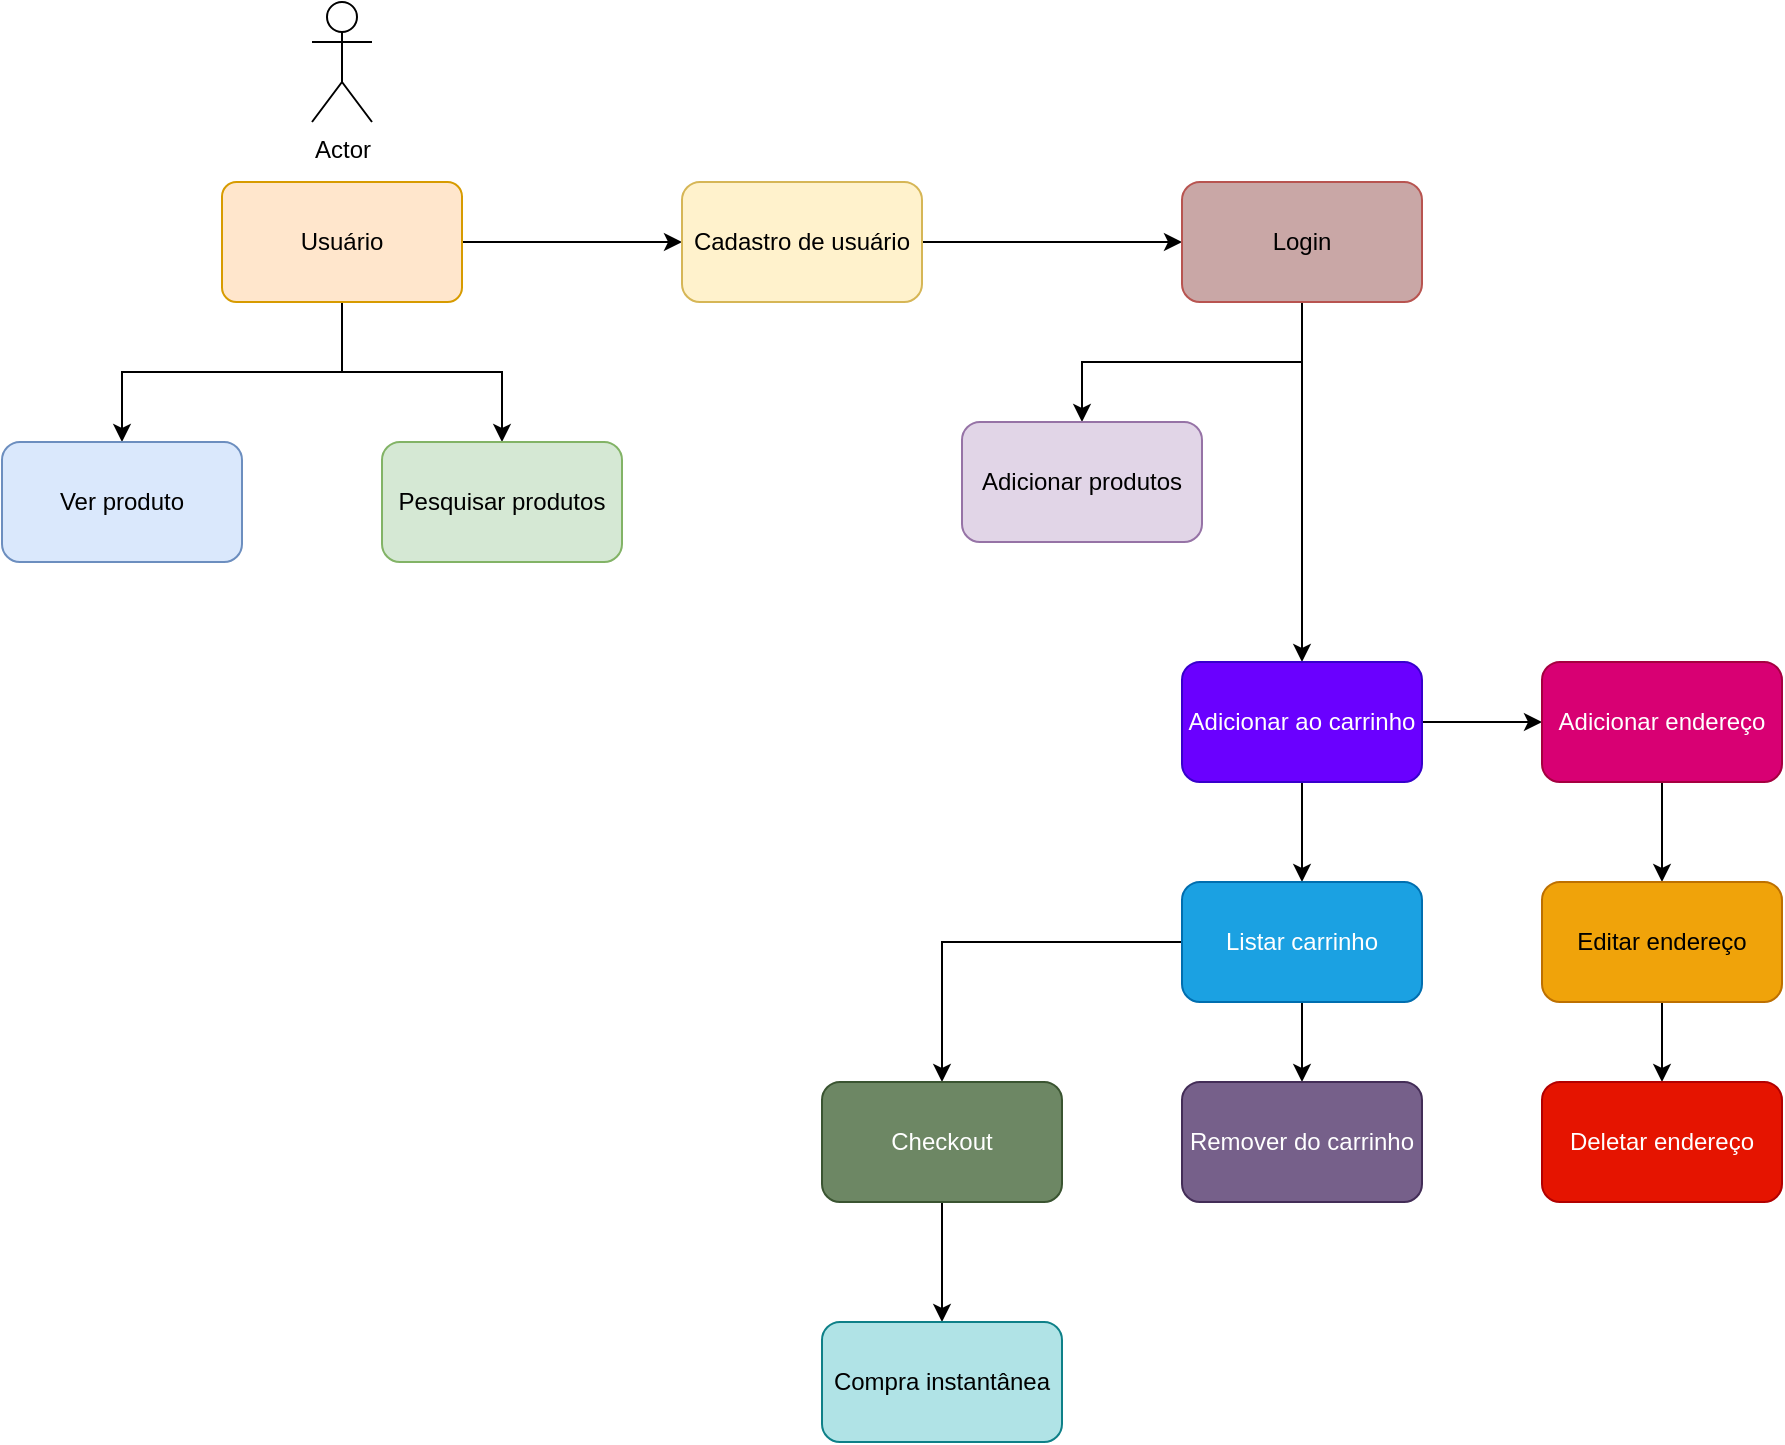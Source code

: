 <mxfile version="21.0.8" type="github">
  <diagram name="Página-1" id="TbDdMegM8huUdnyHN0Cx">
    <mxGraphModel dx="2059" dy="1190" grid="1" gridSize="10" guides="1" tooltips="1" connect="1" arrows="1" fold="1" page="1" pageScale="1" pageWidth="827" pageHeight="1169" math="0" shadow="0">
      <root>
        <mxCell id="0" />
        <mxCell id="1" parent="0" />
        <mxCell id="hIx4dwgSplODS9zZCxxF-15" style="edgeStyle=orthogonalEdgeStyle;rounded=0;orthogonalLoop=1;jettySize=auto;html=1;entryX=0;entryY=0.5;entryDx=0;entryDy=0;" parent="1" source="hIx4dwgSplODS9zZCxxF-1" target="hIx4dwgSplODS9zZCxxF-2" edge="1">
          <mxGeometry relative="1" as="geometry" />
        </mxCell>
        <mxCell id="hIx4dwgSplODS9zZCxxF-16" style="edgeStyle=orthogonalEdgeStyle;rounded=0;orthogonalLoop=1;jettySize=auto;html=1;entryX=0.5;entryY=0;entryDx=0;entryDy=0;" parent="1" source="hIx4dwgSplODS9zZCxxF-1" target="hIx4dwgSplODS9zZCxxF-4" edge="1">
          <mxGeometry relative="1" as="geometry">
            <Array as="points">
              <mxPoint x="-630" y="475" />
              <mxPoint x="-740" y="475" />
            </Array>
          </mxGeometry>
        </mxCell>
        <mxCell id="hIx4dwgSplODS9zZCxxF-17" style="edgeStyle=orthogonalEdgeStyle;rounded=0;orthogonalLoop=1;jettySize=auto;html=1;exitX=0.5;exitY=1;exitDx=0;exitDy=0;entryX=0.5;entryY=0;entryDx=0;entryDy=0;" parent="1" source="hIx4dwgSplODS9zZCxxF-1" target="hIx4dwgSplODS9zZCxxF-5" edge="1">
          <mxGeometry relative="1" as="geometry" />
        </mxCell>
        <mxCell id="hIx4dwgSplODS9zZCxxF-1" value="Usuário" style="rounded=1;whiteSpace=wrap;html=1;arcSize=12;fillColor=#ffe6cc;strokeColor=#d79b00;" parent="1" vertex="1">
          <mxGeometry x="-690" y="380" width="120" height="60" as="geometry" />
        </mxCell>
        <mxCell id="hIx4dwgSplODS9zZCxxF-19" style="edgeStyle=orthogonalEdgeStyle;rounded=0;orthogonalLoop=1;jettySize=auto;html=1;entryX=0;entryY=0.5;entryDx=0;entryDy=0;" parent="1" source="hIx4dwgSplODS9zZCxxF-2" target="hIx4dwgSplODS9zZCxxF-3" edge="1">
          <mxGeometry relative="1" as="geometry" />
        </mxCell>
        <mxCell id="hIx4dwgSplODS9zZCxxF-2" value="Cadastro de usuário" style="rounded=1;whiteSpace=wrap;html=1;fillColor=#fff2cc;strokeColor=#d6b656;" parent="1" vertex="1">
          <mxGeometry x="-460" y="380" width="120" height="60" as="geometry" />
        </mxCell>
        <mxCell id="hIx4dwgSplODS9zZCxxF-20" style="edgeStyle=orthogonalEdgeStyle;rounded=0;orthogonalLoop=1;jettySize=auto;html=1;entryX=0.5;entryY=0;entryDx=0;entryDy=0;" parent="1" source="hIx4dwgSplODS9zZCxxF-3" target="hIx4dwgSplODS9zZCxxF-6" edge="1">
          <mxGeometry relative="1" as="geometry" />
        </mxCell>
        <mxCell id="hIx4dwgSplODS9zZCxxF-21" style="edgeStyle=orthogonalEdgeStyle;rounded=0;orthogonalLoop=1;jettySize=auto;html=1;" parent="1" source="hIx4dwgSplODS9zZCxxF-3" target="hIx4dwgSplODS9zZCxxF-7" edge="1">
          <mxGeometry relative="1" as="geometry" />
        </mxCell>
        <mxCell id="hIx4dwgSplODS9zZCxxF-3" value="Login" style="rounded=1;whiteSpace=wrap;html=1;fillColor=#C9A7A6;strokeColor=#b85450;" parent="1" vertex="1">
          <mxGeometry x="-210" y="380" width="120" height="60" as="geometry" />
        </mxCell>
        <mxCell id="hIx4dwgSplODS9zZCxxF-4" value="Ver produto" style="rounded=1;whiteSpace=wrap;html=1;fillColor=#dae8fc;strokeColor=#6c8ebf;" parent="1" vertex="1">
          <mxGeometry x="-800" y="510" width="120" height="60" as="geometry" />
        </mxCell>
        <mxCell id="hIx4dwgSplODS9zZCxxF-5" value="Pesquisar produtos" style="rounded=1;whiteSpace=wrap;html=1;fillColor=#d5e8d4;strokeColor=#82b366;" parent="1" vertex="1">
          <mxGeometry x="-610" y="510" width="120" height="60" as="geometry" />
        </mxCell>
        <mxCell id="hIx4dwgSplODS9zZCxxF-6" value="Adicionar produtos" style="rounded=1;whiteSpace=wrap;html=1;fillColor=#e1d5e7;strokeColor=#9673a6;" parent="1" vertex="1">
          <mxGeometry x="-320" y="500" width="120" height="60" as="geometry" />
        </mxCell>
        <mxCell id="hIx4dwgSplODS9zZCxxF-22" style="edgeStyle=orthogonalEdgeStyle;rounded=0;orthogonalLoop=1;jettySize=auto;html=1;entryX=0;entryY=0.5;entryDx=0;entryDy=0;" parent="1" source="hIx4dwgSplODS9zZCxxF-7" target="hIx4dwgSplODS9zZCxxF-9" edge="1">
          <mxGeometry relative="1" as="geometry" />
        </mxCell>
        <mxCell id="hIx4dwgSplODS9zZCxxF-25" style="edgeStyle=orthogonalEdgeStyle;rounded=0;orthogonalLoop=1;jettySize=auto;html=1;" parent="1" source="hIx4dwgSplODS9zZCxxF-7" target="hIx4dwgSplODS9zZCxxF-8" edge="1">
          <mxGeometry relative="1" as="geometry" />
        </mxCell>
        <mxCell id="hIx4dwgSplODS9zZCxxF-7" value="Adicionar ao carrinho" style="rounded=1;whiteSpace=wrap;html=1;fillColor=#6a00ff;fontColor=#ffffff;strokeColor=#3700CC;" parent="1" vertex="1">
          <mxGeometry x="-210" y="620" width="120" height="60" as="geometry" />
        </mxCell>
        <mxCell id="hIx4dwgSplODS9zZCxxF-26" style="edgeStyle=orthogonalEdgeStyle;rounded=0;orthogonalLoop=1;jettySize=auto;html=1;entryX=0.5;entryY=0;entryDx=0;entryDy=0;" parent="1" source="hIx4dwgSplODS9zZCxxF-8" target="hIx4dwgSplODS9zZCxxF-12" edge="1">
          <mxGeometry relative="1" as="geometry" />
        </mxCell>
        <mxCell id="hIx4dwgSplODS9zZCxxF-27" style="edgeStyle=orthogonalEdgeStyle;rounded=0;orthogonalLoop=1;jettySize=auto;html=1;" parent="1" source="hIx4dwgSplODS9zZCxxF-8" target="hIx4dwgSplODS9zZCxxF-11" edge="1">
          <mxGeometry relative="1" as="geometry" />
        </mxCell>
        <mxCell id="hIx4dwgSplODS9zZCxxF-8" value="Listar carrinho" style="rounded=1;whiteSpace=wrap;html=1;fillColor=#1ba1e2;fontColor=#ffffff;strokeColor=#006EAF;" parent="1" vertex="1">
          <mxGeometry x="-210" y="730" width="120" height="60" as="geometry" />
        </mxCell>
        <mxCell id="hIx4dwgSplODS9zZCxxF-23" style="edgeStyle=orthogonalEdgeStyle;rounded=0;orthogonalLoop=1;jettySize=auto;html=1;" parent="1" source="hIx4dwgSplODS9zZCxxF-9" target="hIx4dwgSplODS9zZCxxF-10" edge="1">
          <mxGeometry relative="1" as="geometry" />
        </mxCell>
        <mxCell id="hIx4dwgSplODS9zZCxxF-9" value="Adicionar endereço" style="rounded=1;whiteSpace=wrap;html=1;fillColor=#d80073;fontColor=#ffffff;strokeColor=#A50040;" parent="1" vertex="1">
          <mxGeometry x="-30" y="620" width="120" height="60" as="geometry" />
        </mxCell>
        <mxCell id="hIx4dwgSplODS9zZCxxF-24" style="edgeStyle=orthogonalEdgeStyle;rounded=0;orthogonalLoop=1;jettySize=auto;html=1;entryX=0.5;entryY=0;entryDx=0;entryDy=0;" parent="1" source="hIx4dwgSplODS9zZCxxF-10" target="hIx4dwgSplODS9zZCxxF-13" edge="1">
          <mxGeometry relative="1" as="geometry" />
        </mxCell>
        <mxCell id="hIx4dwgSplODS9zZCxxF-10" value="Editar endereço" style="rounded=1;whiteSpace=wrap;html=1;fillColor=#f0a30a;fontColor=#000000;strokeColor=#BD7000;" parent="1" vertex="1">
          <mxGeometry x="-30" y="730" width="120" height="60" as="geometry" />
        </mxCell>
        <mxCell id="hIx4dwgSplODS9zZCxxF-28" style="edgeStyle=orthogonalEdgeStyle;rounded=0;orthogonalLoop=1;jettySize=auto;html=1;entryX=0.5;entryY=0;entryDx=0;entryDy=0;" parent="1" source="hIx4dwgSplODS9zZCxxF-11" target="hIx4dwgSplODS9zZCxxF-14" edge="1">
          <mxGeometry relative="1" as="geometry" />
        </mxCell>
        <mxCell id="hIx4dwgSplODS9zZCxxF-11" value="Checkout" style="rounded=1;whiteSpace=wrap;html=1;fillColor=#6d8764;fontColor=#ffffff;strokeColor=#3A5431;" parent="1" vertex="1">
          <mxGeometry x="-390" y="830" width="120" height="60" as="geometry" />
        </mxCell>
        <mxCell id="hIx4dwgSplODS9zZCxxF-12" value="Remover do carrinho" style="rounded=1;whiteSpace=wrap;html=1;fillColor=#76608a;fontColor=#ffffff;strokeColor=#432D57;" parent="1" vertex="1">
          <mxGeometry x="-210" y="830" width="120" height="60" as="geometry" />
        </mxCell>
        <mxCell id="hIx4dwgSplODS9zZCxxF-13" value="Deletar endereço" style="rounded=1;whiteSpace=wrap;html=1;fillColor=#e51400;fontColor=#ffffff;strokeColor=#B20000;" parent="1" vertex="1">
          <mxGeometry x="-30" y="830" width="120" height="60" as="geometry" />
        </mxCell>
        <mxCell id="hIx4dwgSplODS9zZCxxF-14" value="Compra instantânea" style="rounded=1;whiteSpace=wrap;html=1;fillColor=#b0e3e6;strokeColor=#0e8088;" parent="1" vertex="1">
          <mxGeometry x="-390" y="950" width="120" height="60" as="geometry" />
        </mxCell>
        <mxCell id="gcF5UK3H11lIO-rl0LWQ-4" value="Actor" style="shape=umlActor;verticalLabelPosition=bottom;verticalAlign=top;html=1;outlineConnect=0;" vertex="1" parent="1">
          <mxGeometry x="-645" y="290" width="30" height="60" as="geometry" />
        </mxCell>
      </root>
    </mxGraphModel>
  </diagram>
</mxfile>
